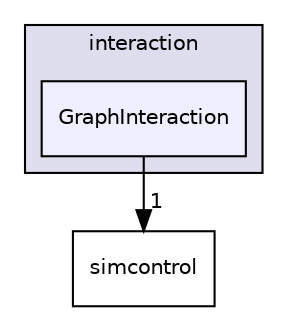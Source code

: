digraph "/root/scrimmage/scrimmage/include/scrimmage/plugins/interaction/GraphInteraction" {
  compound=true
  node [ fontsize="10", fontname="Helvetica"];
  edge [ labelfontsize="10", labelfontname="Helvetica"];
  subgraph clusterdir_e780a5c579cb35e946684e8694642ace {
    graph [ bgcolor="#ddddee", pencolor="black", label="interaction" fontname="Helvetica", fontsize="10", URL="dir_e780a5c579cb35e946684e8694642ace.html"]
  dir_4ae84b114792948fe9224c87bfb9e10b [shape=box, label="GraphInteraction", style="filled", fillcolor="#eeeeff", pencolor="black", URL="dir_4ae84b114792948fe9224c87bfb9e10b.html"];
  }
  dir_8dabc27971b3bc145bbcc2e849e82380 [shape=box label="simcontrol" URL="dir_8dabc27971b3bc145bbcc2e849e82380.html"];
  dir_4ae84b114792948fe9224c87bfb9e10b->dir_8dabc27971b3bc145bbcc2e849e82380 [headlabel="1", labeldistance=1.5 headhref="dir_000091_000151.html"];
}

